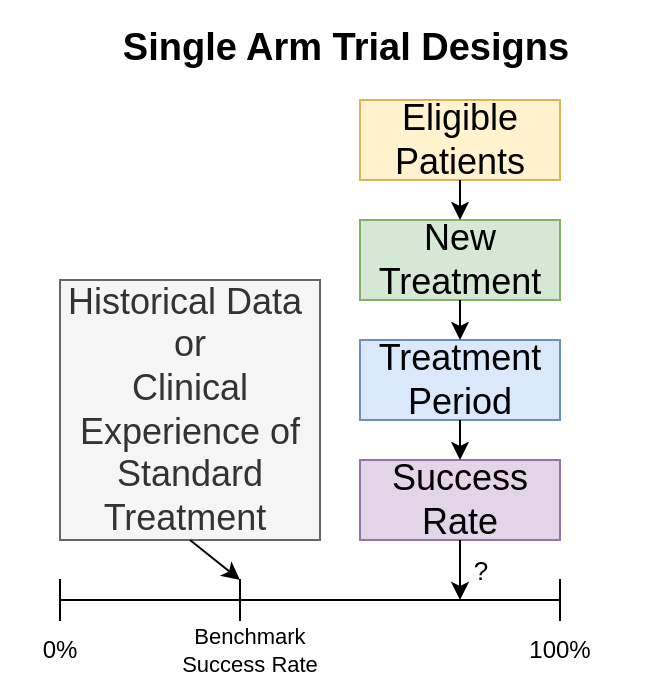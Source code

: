 <mxfile version="20.7.4" type="device"><diagram id="fAHA_hl2cslL6lFBJyjc" name="Page-1"><mxGraphModel dx="1076" dy="727" grid="1" gridSize="10" guides="1" tooltips="1" connect="1" arrows="1" fold="1" page="1" pageScale="1" pageWidth="850" pageHeight="1100" math="0" shadow="0"><root><mxCell id="0"/><mxCell id="1" parent="0"/><mxCell id="cJoZeLsPfsz9AtemgBh--1" value="&lt;font style=&quot;font-size: 18px;&quot;&gt;Eligible &lt;font style=&quot;font-size: 18px;&quot;&gt;Patients&lt;/font&gt;&lt;/font&gt;" style="rounded=0;whiteSpace=wrap;html=1;fontSize=18;fillColor=#fff2cc;strokeColor=#d6b656;" vertex="1" parent="1"><mxGeometry x="240" y="110" width="100" height="40" as="geometry"/></mxCell><mxCell id="cJoZeLsPfsz9AtemgBh--3" value="New Treatment" style="rounded=0;whiteSpace=wrap;html=1;fontSize=18;fillColor=#d5e8d4;strokeColor=#82b366;" vertex="1" parent="1"><mxGeometry x="240" y="170" width="100" height="40" as="geometry"/></mxCell><mxCell id="cJoZeLsPfsz9AtemgBh--5" value="Success Rate" style="rounded=0;whiteSpace=wrap;html=1;fontSize=18;fillColor=#e1d5e7;strokeColor=#9673a6;" vertex="1" parent="1"><mxGeometry x="240" y="290" width="100" height="40" as="geometry"/></mxCell><mxCell id="cJoZeLsPfsz9AtemgBh--7" value="Historical Data&amp;nbsp;&lt;br style=&quot;font-size: 18px;&quot;&gt;or&lt;br style=&quot;font-size: 18px;&quot;&gt;Clinical Experience of Standard Treatment&amp;nbsp;" style="whiteSpace=wrap;html=1;aspect=fixed;fontSize=18;fillColor=#f5f5f5;strokeColor=#666666;fontColor=#333333;" vertex="1" parent="1"><mxGeometry x="90" y="200" width="130" height="130" as="geometry"/></mxCell><mxCell id="cJoZeLsPfsz9AtemgBh--10" value="&lt;h1 style=&quot;font-size: 19px;&quot;&gt;&lt;font style=&quot;font-size: 19px;&quot;&gt;Single Arm Trial Designs&lt;/font&gt;&lt;/h1&gt;&lt;p style=&quot;font-size: 19px;&quot;&gt;&lt;br style=&quot;font-size: 19px;&quot;&gt;&lt;/p&gt;" style="text;html=1;strokeColor=none;fillColor=none;spacing=5;spacingTop=-20;whiteSpace=wrap;overflow=hidden;rounded=0;fontSize=19;align=center;" vertex="1" parent="1"><mxGeometry x="72.5" y="70" width="320" height="50" as="geometry"/></mxCell><mxCell id="cJoZeLsPfsz9AtemgBh--28" value="" style="shape=partialRectangle;whiteSpace=wrap;html=1;top=0;bottom=0;fillColor=none;fontSize=12;" vertex="1" parent="1"><mxGeometry x="90" y="350" width="250" height="20" as="geometry"/></mxCell><mxCell id="cJoZeLsPfsz9AtemgBh--21" value="" style="endArrow=none;html=1;rounded=0;fontSize=12;entryX=1;entryY=0.5;entryDx=0;entryDy=0;" edge="1" parent="1" target="cJoZeLsPfsz9AtemgBh--28"><mxGeometry width="50" height="50" relative="1" as="geometry"><mxPoint x="90" y="360" as="sourcePoint"/><mxPoint x="320" y="360" as="targetPoint"/></mxGeometry></mxCell><mxCell id="cJoZeLsPfsz9AtemgBh--31" value="Treatment Period" style="rounded=0;whiteSpace=wrap;html=1;fontSize=18;fillColor=#dae8fc;strokeColor=#6c8ebf;" vertex="1" parent="1"><mxGeometry x="240" y="230" width="100" height="40" as="geometry"/></mxCell><mxCell id="cJoZeLsPfsz9AtemgBh--32" value="" style="endArrow=classic;html=1;rounded=0;fontSize=12;exitX=0.5;exitY=1;exitDx=0;exitDy=0;" edge="1" parent="1" source="cJoZeLsPfsz9AtemgBh--1" target="cJoZeLsPfsz9AtemgBh--3"><mxGeometry width="50" height="50" relative="1" as="geometry"><mxPoint x="185" y="320" as="sourcePoint"/><mxPoint x="235" y="270" as="targetPoint"/></mxGeometry></mxCell><mxCell id="cJoZeLsPfsz9AtemgBh--33" value="" style="endArrow=classic;html=1;rounded=0;fontSize=12;exitX=0.5;exitY=1;exitDx=0;exitDy=0;entryX=0.5;entryY=0;entryDx=0;entryDy=0;" edge="1" parent="1" source="cJoZeLsPfsz9AtemgBh--3" target="cJoZeLsPfsz9AtemgBh--31"><mxGeometry width="50" height="50" relative="1" as="geometry"><mxPoint x="185" y="320" as="sourcePoint"/><mxPoint x="235" y="270" as="targetPoint"/></mxGeometry></mxCell><mxCell id="cJoZeLsPfsz9AtemgBh--34" value="" style="endArrow=classic;html=1;rounded=0;fontSize=12;exitX=0.5;exitY=1;exitDx=0;exitDy=0;entryX=0.5;entryY=0;entryDx=0;entryDy=0;" edge="1" parent="1" source="cJoZeLsPfsz9AtemgBh--31" target="cJoZeLsPfsz9AtemgBh--5"><mxGeometry width="50" height="50" relative="1" as="geometry"><mxPoint x="185" y="320" as="sourcePoint"/><mxPoint x="235" y="270" as="targetPoint"/></mxGeometry></mxCell><mxCell id="cJoZeLsPfsz9AtemgBh--36" value="0%" style="text;html=1;strokeColor=none;fillColor=none;align=center;verticalAlign=middle;whiteSpace=wrap;rounded=0;fontSize=12;" vertex="1" parent="1"><mxGeometry x="60" y="370" width="60" height="30" as="geometry"/></mxCell><mxCell id="cJoZeLsPfsz9AtemgBh--37" value="100%" style="text;html=1;strokeColor=none;fillColor=none;align=center;verticalAlign=middle;whiteSpace=wrap;rounded=0;fontSize=12;" vertex="1" parent="1"><mxGeometry x="310" y="370" width="60" height="30" as="geometry"/></mxCell><mxCell id="cJoZeLsPfsz9AtemgBh--38" value="" style="shape=partialRectangle;whiteSpace=wrap;html=1;right=0;top=0;bottom=0;fillColor=none;routingCenterX=-0.5;fontSize=12;" vertex="1" parent="1"><mxGeometry x="180" y="350" width="105" height="20" as="geometry"/></mxCell><mxCell id="cJoZeLsPfsz9AtemgBh--39" value="Benchmark Success Rate" style="text;html=1;strokeColor=none;fillColor=none;align=center;verticalAlign=middle;whiteSpace=wrap;rounded=0;fontSize=11;" vertex="1" parent="1"><mxGeometry x="139.5" y="370" width="90" height="30" as="geometry"/></mxCell><mxCell id="cJoZeLsPfsz9AtemgBh--41" value="" style="endArrow=classic;html=1;rounded=0;fontSize=12;exitX=0.5;exitY=1;exitDx=0;exitDy=0;entryX=0;entryY=0;entryDx=0;entryDy=0;" edge="1" parent="1" source="cJoZeLsPfsz9AtemgBh--7" target="cJoZeLsPfsz9AtemgBh--38"><mxGeometry width="50" height="50" relative="1" as="geometry"><mxPoint x="190" y="350" as="sourcePoint"/><mxPoint x="160" y="370" as="targetPoint"/></mxGeometry></mxCell><mxCell id="cJoZeLsPfsz9AtemgBh--47" value="?" style="text;html=1;align=center;verticalAlign=middle;resizable=0;points=[];autosize=1;strokeColor=none;fillColor=none;fontSize=13;" vertex="1" parent="1"><mxGeometry x="285" y="330" width="30" height="30" as="geometry"/></mxCell><mxCell id="cJoZeLsPfsz9AtemgBh--48" value="" style="endArrow=classic;html=1;rounded=0;fontSize=10;exitX=0.5;exitY=1;exitDx=0;exitDy=0;" edge="1" parent="1" source="cJoZeLsPfsz9AtemgBh--5"><mxGeometry width="50" height="50" relative="1" as="geometry"><mxPoint x="300" y="350" as="sourcePoint"/><mxPoint x="290" y="360" as="targetPoint"/></mxGeometry></mxCell></root></mxGraphModel></diagram></mxfile>